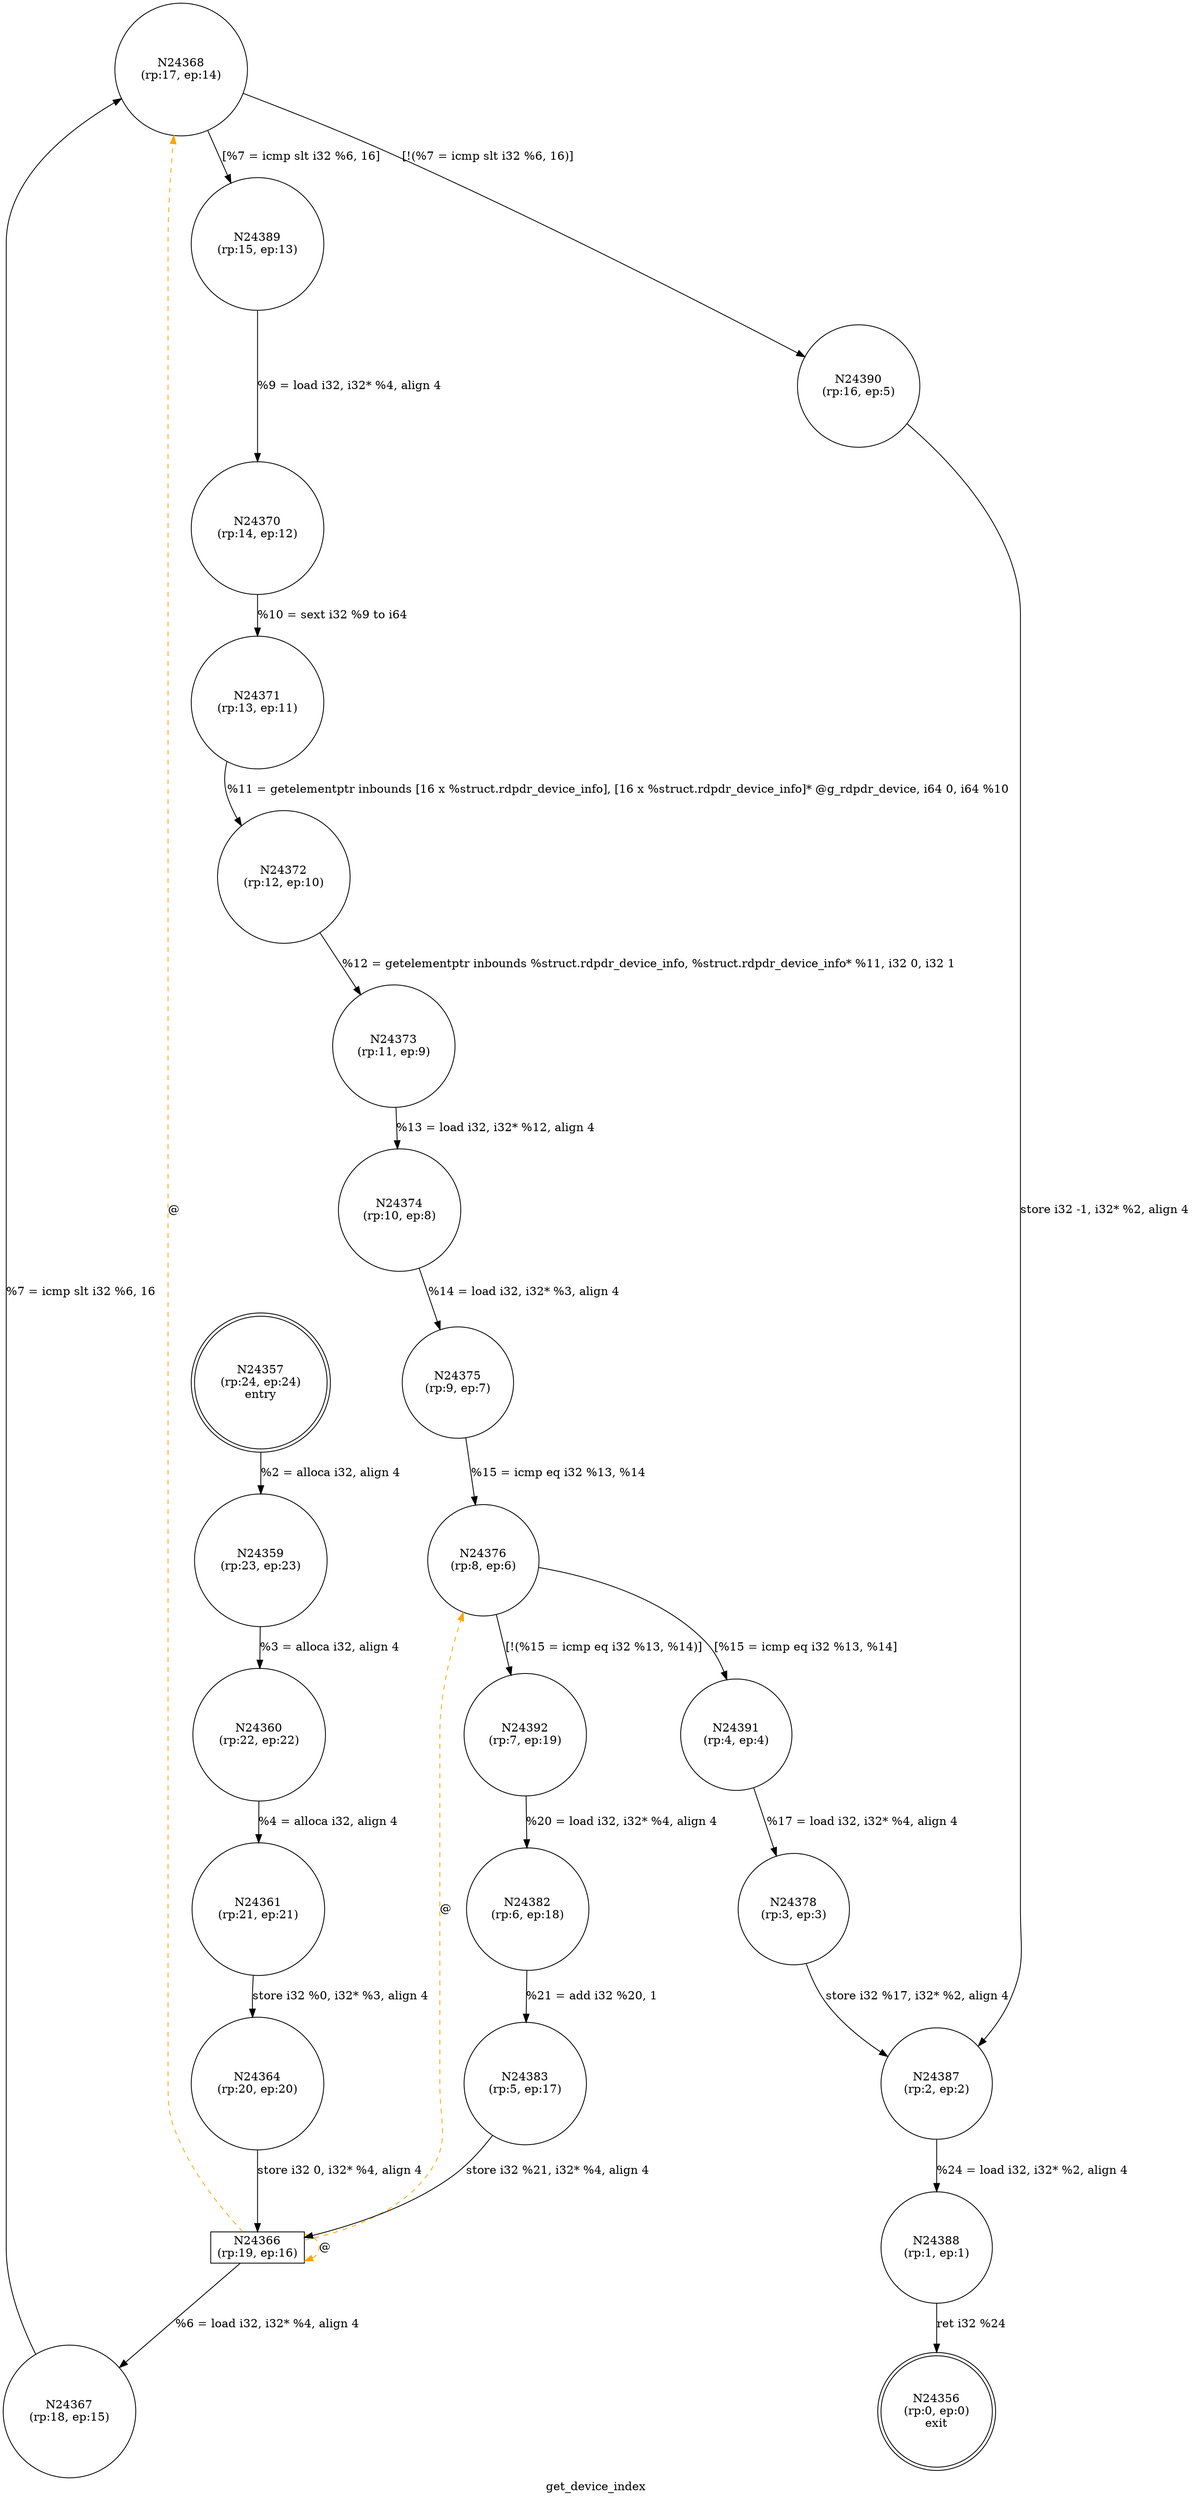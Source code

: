 digraph get_device_index {
label="get_device_index"
24356 [label="N24356\n(rp:0, ep:0)\nexit", shape="doublecircle"]
24357 [label="N24357\n(rp:24, ep:24)\nentry", shape="doublecircle"]
24357 -> 24359 [label="%2 = alloca i32, align 4"]
24359 [label="N24359\n(rp:23, ep:23)", shape="circle"]
24359 -> 24360 [label="%3 = alloca i32, align 4"]
24360 [label="N24360\n(rp:22, ep:22)", shape="circle"]
24360 -> 24361 [label="%4 = alloca i32, align 4"]
24361 [label="N24361\n(rp:21, ep:21)", shape="circle"]
24361 -> 24364 [label="store i32 %0, i32* %3, align 4"]
24364 [label="N24364\n(rp:20, ep:20)", shape="circle"]
24364 -> 24366 [label="store i32 0, i32* %4, align 4"]
24366 [label="N24366\n(rp:19, ep:16)", shape="box"]
24366 -> 24367 [label="%6 = load i32, i32* %4, align 4"]
24366 -> 24366 [label="@", style="dashed", color="orange"]
24366 -> 24368 [label="@", style="dashed", color="orange"]
24366 -> 24376 [label="@", style="dashed", color="orange"]
24367 [label="N24367\n(rp:18, ep:15)", shape="circle"]
24367 -> 24368 [label="%7 = icmp slt i32 %6, 16"]
24368 [label="N24368\n(rp:17, ep:14)", shape="circle"]
24368 -> 24389 [label="[%7 = icmp slt i32 %6, 16]"]
24368 -> 24390 [label="[!(%7 = icmp slt i32 %6, 16)]"]
24370 [label="N24370\n(rp:14, ep:12)", shape="circle"]
24370 -> 24371 [label="%10 = sext i32 %9 to i64"]
24371 [label="N24371\n(rp:13, ep:11)", shape="circle"]
24371 -> 24372 [label="%11 = getelementptr inbounds [16 x %struct.rdpdr_device_info], [16 x %struct.rdpdr_device_info]* @g_rdpdr_device, i64 0, i64 %10"]
24372 [label="N24372\n(rp:12, ep:10)", shape="circle"]
24372 -> 24373 [label="%12 = getelementptr inbounds %struct.rdpdr_device_info, %struct.rdpdr_device_info* %11, i32 0, i32 1"]
24373 [label="N24373\n(rp:11, ep:9)", shape="circle"]
24373 -> 24374 [label="%13 = load i32, i32* %12, align 4"]
24374 [label="N24374\n(rp:10, ep:8)", shape="circle"]
24374 -> 24375 [label="%14 = load i32, i32* %3, align 4"]
24375 [label="N24375\n(rp:9, ep:7)", shape="circle"]
24375 -> 24376 [label="%15 = icmp eq i32 %13, %14"]
24376 [label="N24376\n(rp:8, ep:6)", shape="circle"]
24376 -> 24391 [label="[%15 = icmp eq i32 %13, %14]"]
24376 -> 24392 [label="[!(%15 = icmp eq i32 %13, %14)]"]
24378 [label="N24378\n(rp:3, ep:3)", shape="circle"]
24378 -> 24387 [label="store i32 %17, i32* %2, align 4"]
24382 [label="N24382\n(rp:6, ep:18)", shape="circle"]
24382 -> 24383 [label="%21 = add i32 %20, 1"]
24383 [label="N24383\n(rp:5, ep:17)", shape="circle"]
24383 -> 24366 [label="store i32 %21, i32* %4, align 4"]
24387 [label="N24387\n(rp:2, ep:2)", shape="circle"]
24387 -> 24388 [label="%24 = load i32, i32* %2, align 4"]
24388 [label="N24388\n(rp:1, ep:1)", shape="circle"]
24388 -> 24356 [label="ret i32 %24"]
24389 [label="N24389\n(rp:15, ep:13)", shape="circle"]
24389 -> 24370 [label="%9 = load i32, i32* %4, align 4"]
24390 [label="N24390\n(rp:16, ep:5)", shape="circle"]
24390 -> 24387 [label="store i32 -1, i32* %2, align 4"]
24391 [label="N24391\n(rp:4, ep:4)", shape="circle"]
24391 -> 24378 [label="%17 = load i32, i32* %4, align 4"]
24392 [label="N24392\n(rp:7, ep:19)", shape="circle"]
24392 -> 24382 [label="%20 = load i32, i32* %4, align 4"]
}
